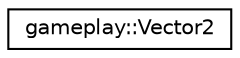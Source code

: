 digraph G
{
  edge [fontname="Helvetica",fontsize="10",labelfontname="Helvetica",labelfontsize="10"];
  node [fontname="Helvetica",fontsize="10",shape=record];
  rankdir="LR";
  Node1 [label="gameplay::Vector2",height=0.2,width=0.4,color="black", fillcolor="white", style="filled",URL="$classgameplay_1_1_vector2.html"];
}
